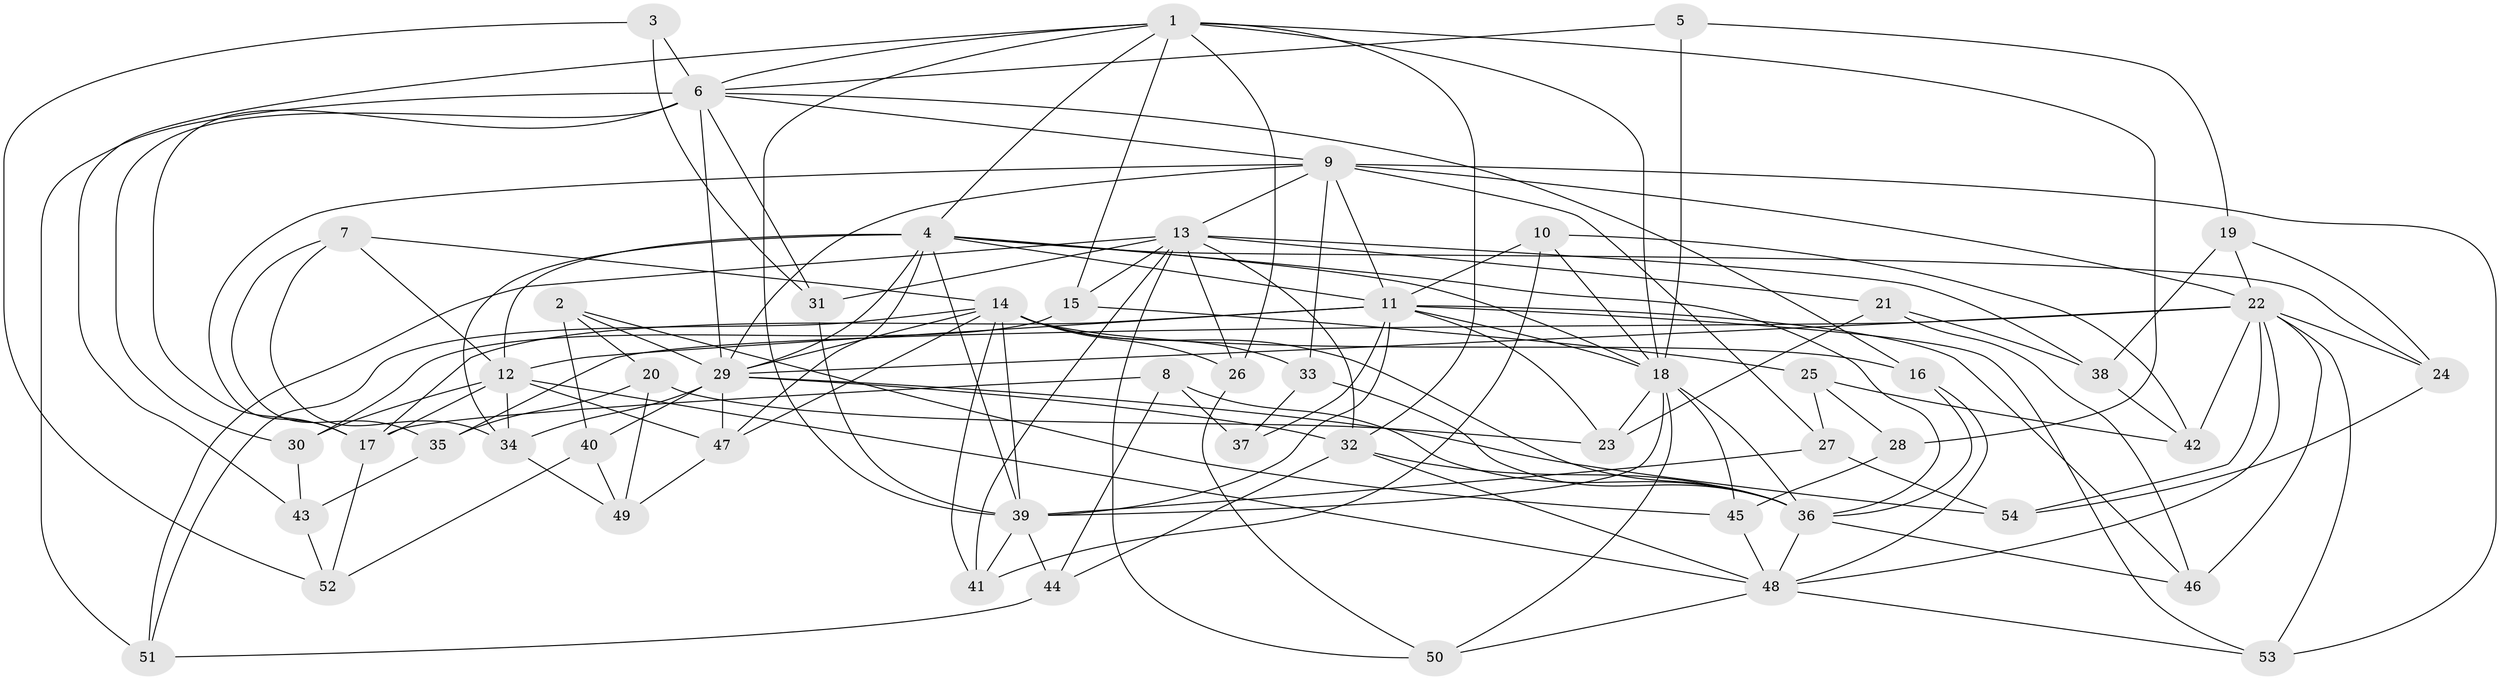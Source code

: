 // original degree distribution, {4: 1.0}
// Generated by graph-tools (version 1.1) at 2025/37/03/09/25 02:37:55]
// undirected, 54 vertices, 148 edges
graph export_dot {
graph [start="1"]
  node [color=gray90,style=filled];
  1;
  2;
  3;
  4;
  5;
  6;
  7;
  8;
  9;
  10;
  11;
  12;
  13;
  14;
  15;
  16;
  17;
  18;
  19;
  20;
  21;
  22;
  23;
  24;
  25;
  26;
  27;
  28;
  29;
  30;
  31;
  32;
  33;
  34;
  35;
  36;
  37;
  38;
  39;
  40;
  41;
  42;
  43;
  44;
  45;
  46;
  47;
  48;
  49;
  50;
  51;
  52;
  53;
  54;
  1 -- 4 [weight=1.0];
  1 -- 6 [weight=1.0];
  1 -- 15 [weight=1.0];
  1 -- 18 [weight=1.0];
  1 -- 26 [weight=1.0];
  1 -- 28 [weight=2.0];
  1 -- 32 [weight=1.0];
  1 -- 39 [weight=1.0];
  1 -- 43 [weight=1.0];
  2 -- 20 [weight=1.0];
  2 -- 29 [weight=1.0];
  2 -- 40 [weight=1.0];
  2 -- 45 [weight=1.0];
  3 -- 6 [weight=2.0];
  3 -- 31 [weight=1.0];
  3 -- 52 [weight=1.0];
  4 -- 11 [weight=1.0];
  4 -- 12 [weight=1.0];
  4 -- 18 [weight=1.0];
  4 -- 24 [weight=1.0];
  4 -- 29 [weight=1.0];
  4 -- 34 [weight=2.0];
  4 -- 36 [weight=1.0];
  4 -- 39 [weight=1.0];
  4 -- 47 [weight=2.0];
  5 -- 6 [weight=1.0];
  5 -- 18 [weight=2.0];
  5 -- 19 [weight=1.0];
  6 -- 9 [weight=2.0];
  6 -- 16 [weight=1.0];
  6 -- 17 [weight=1.0];
  6 -- 29 [weight=1.0];
  6 -- 30 [weight=1.0];
  6 -- 31 [weight=1.0];
  6 -- 51 [weight=1.0];
  7 -- 12 [weight=1.0];
  7 -- 14 [weight=1.0];
  7 -- 34 [weight=1.0];
  7 -- 35 [weight=1.0];
  8 -- 17 [weight=1.0];
  8 -- 36 [weight=1.0];
  8 -- 37 [weight=1.0];
  8 -- 44 [weight=1.0];
  9 -- 11 [weight=1.0];
  9 -- 13 [weight=1.0];
  9 -- 17 [weight=1.0];
  9 -- 22 [weight=1.0];
  9 -- 27 [weight=1.0];
  9 -- 29 [weight=1.0];
  9 -- 33 [weight=1.0];
  9 -- 53 [weight=1.0];
  10 -- 11 [weight=1.0];
  10 -- 18 [weight=1.0];
  10 -- 41 [weight=1.0];
  10 -- 42 [weight=1.0];
  11 -- 12 [weight=1.0];
  11 -- 17 [weight=1.0];
  11 -- 18 [weight=1.0];
  11 -- 23 [weight=1.0];
  11 -- 37 [weight=2.0];
  11 -- 39 [weight=1.0];
  11 -- 46 [weight=1.0];
  11 -- 53 [weight=1.0];
  12 -- 17 [weight=1.0];
  12 -- 30 [weight=1.0];
  12 -- 34 [weight=3.0];
  12 -- 47 [weight=1.0];
  12 -- 48 [weight=1.0];
  13 -- 15 [weight=1.0];
  13 -- 21 [weight=1.0];
  13 -- 26 [weight=1.0];
  13 -- 31 [weight=1.0];
  13 -- 32 [weight=1.0];
  13 -- 38 [weight=1.0];
  13 -- 41 [weight=1.0];
  13 -- 50 [weight=1.0];
  13 -- 51 [weight=1.0];
  14 -- 16 [weight=1.0];
  14 -- 26 [weight=1.0];
  14 -- 29 [weight=2.0];
  14 -- 33 [weight=1.0];
  14 -- 36 [weight=1.0];
  14 -- 39 [weight=2.0];
  14 -- 41 [weight=1.0];
  14 -- 47 [weight=1.0];
  14 -- 51 [weight=1.0];
  15 -- 25 [weight=1.0];
  15 -- 30 [weight=1.0];
  16 -- 36 [weight=1.0];
  16 -- 48 [weight=1.0];
  17 -- 52 [weight=1.0];
  18 -- 23 [weight=1.0];
  18 -- 36 [weight=2.0];
  18 -- 39 [weight=1.0];
  18 -- 45 [weight=1.0];
  18 -- 50 [weight=1.0];
  19 -- 22 [weight=1.0];
  19 -- 24 [weight=1.0];
  19 -- 38 [weight=1.0];
  20 -- 23 [weight=1.0];
  20 -- 35 [weight=1.0];
  20 -- 49 [weight=1.0];
  21 -- 23 [weight=1.0];
  21 -- 38 [weight=1.0];
  21 -- 46 [weight=1.0];
  22 -- 24 [weight=1.0];
  22 -- 29 [weight=1.0];
  22 -- 35 [weight=1.0];
  22 -- 42 [weight=1.0];
  22 -- 46 [weight=1.0];
  22 -- 48 [weight=1.0];
  22 -- 53 [weight=1.0];
  22 -- 54 [weight=1.0];
  24 -- 54 [weight=1.0];
  25 -- 27 [weight=1.0];
  25 -- 28 [weight=1.0];
  25 -- 42 [weight=1.0];
  26 -- 50 [weight=1.0];
  27 -- 39 [weight=1.0];
  27 -- 54 [weight=1.0];
  28 -- 45 [weight=1.0];
  29 -- 32 [weight=1.0];
  29 -- 34 [weight=1.0];
  29 -- 40 [weight=1.0];
  29 -- 47 [weight=1.0];
  29 -- 54 [weight=1.0];
  30 -- 43 [weight=1.0];
  31 -- 39 [weight=1.0];
  32 -- 36 [weight=1.0];
  32 -- 44 [weight=1.0];
  32 -- 48 [weight=1.0];
  33 -- 36 [weight=1.0];
  33 -- 37 [weight=1.0];
  34 -- 49 [weight=1.0];
  35 -- 43 [weight=1.0];
  36 -- 46 [weight=1.0];
  36 -- 48 [weight=1.0];
  38 -- 42 [weight=1.0];
  39 -- 41 [weight=1.0];
  39 -- 44 [weight=1.0];
  40 -- 49 [weight=1.0];
  40 -- 52 [weight=1.0];
  43 -- 52 [weight=1.0];
  44 -- 51 [weight=1.0];
  45 -- 48 [weight=1.0];
  47 -- 49 [weight=1.0];
  48 -- 50 [weight=1.0];
  48 -- 53 [weight=1.0];
}
